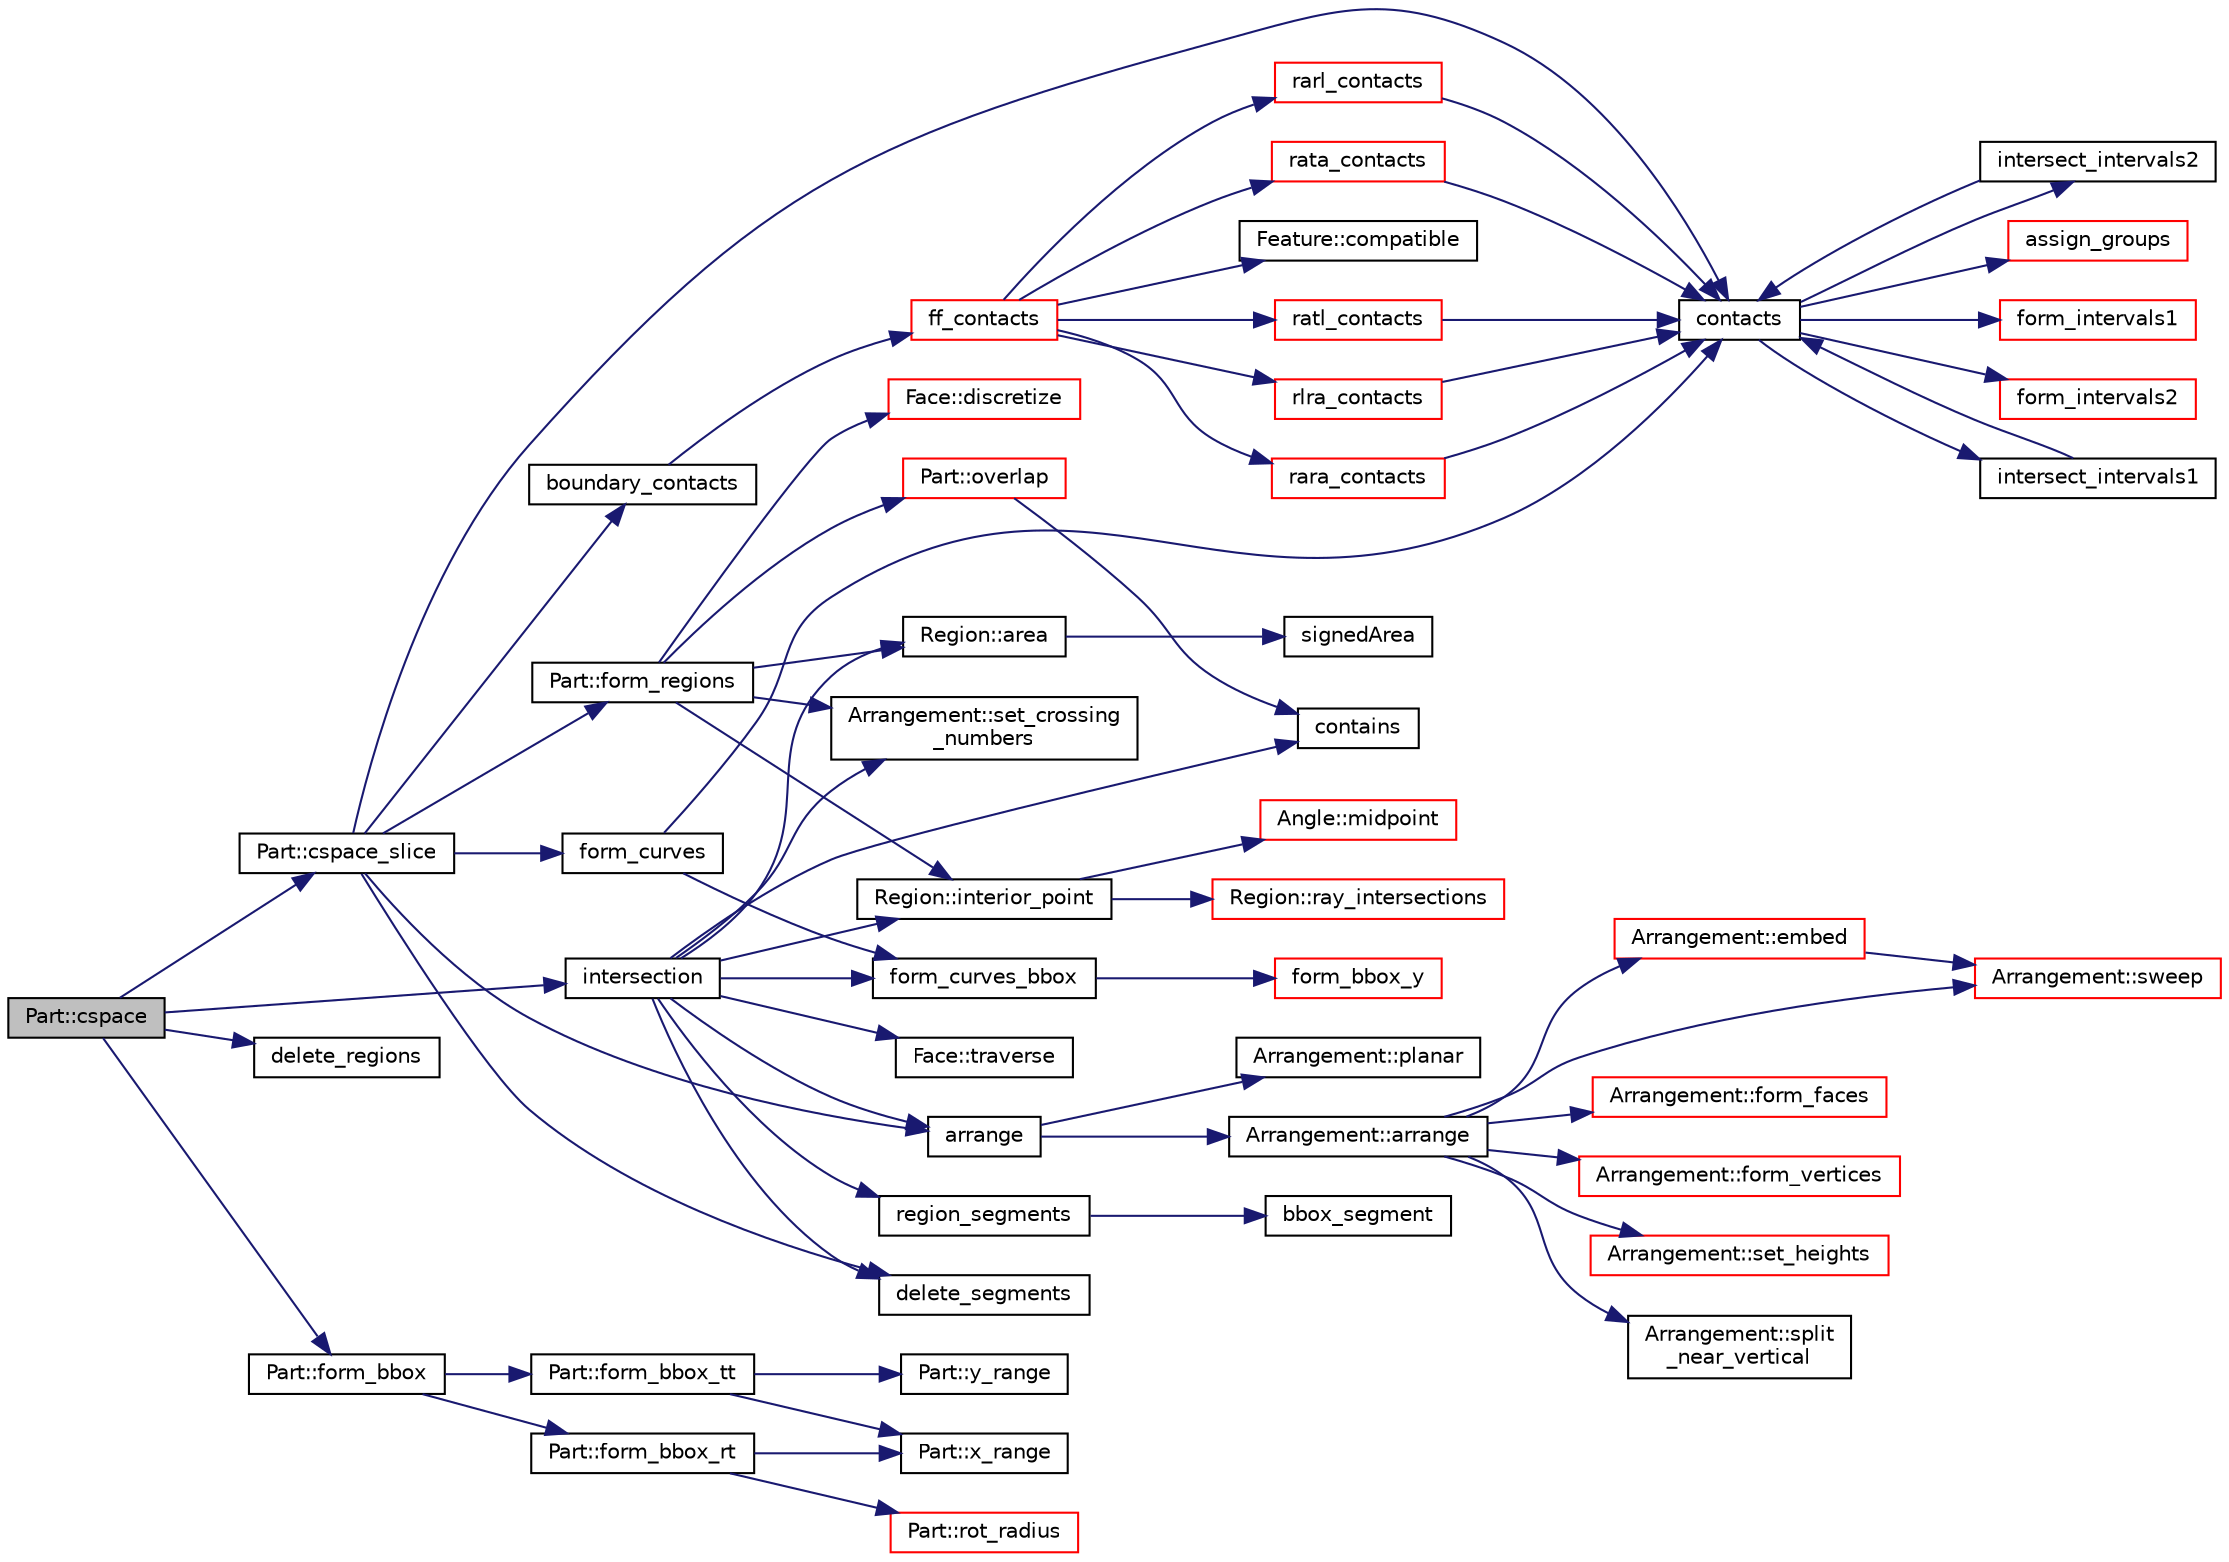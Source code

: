 digraph "Part::cspace"
{
 // LATEX_PDF_SIZE
  edge [fontname="Helvetica",fontsize="10",labelfontname="Helvetica",labelfontsize="10"];
  node [fontname="Helvetica",fontsize="10",shape=record];
  rankdir="LR";
  Node1 [label="Part::cspace",height=0.2,width=0.4,color="black", fillcolor="grey75", style="filled", fontcolor="black",tooltip=" "];
  Node1 -> Node2 [color="midnightblue",fontsize="10",style="solid",fontname="Helvetica"];
  Node2 [label="Part::cspace_slice",height=0.2,width=0.4,color="black", fillcolor="white", style="filled",URL="$db/d16/class_part.html#aa13a2e3545f09854a75612909db0fe3d",tooltip=" "];
  Node2 -> Node3 [color="midnightblue",fontsize="10",style="solid",fontname="Helvetica"];
  Node3 [label="arrange",height=0.2,width=0.4,color="black", fillcolor="white", style="filled",URL="$d0/d11/arrange_8_c.html#a8f0f410db8738d9121c7b0a2629abd5d",tooltip=" "];
  Node3 -> Node4 [color="midnightblue",fontsize="10",style="solid",fontname="Helvetica"];
  Node4 [label="Arrangement::arrange",height=0.2,width=0.4,color="black", fillcolor="white", style="filled",URL="$d8/d46/class_arrangement.html#aa48e67ecbf171616e989d936e221a4e1",tooltip=" "];
  Node4 -> Node5 [color="midnightblue",fontsize="10",style="solid",fontname="Helvetica"];
  Node5 [label="Arrangement::embed",height=0.2,width=0.4,color="red", fillcolor="white", style="filled",URL="$d8/d46/class_arrangement.html#a837e4a1bfbca4ab14ed01a24ce7515c3",tooltip=" "];
  Node5 -> Node17 [color="midnightblue",fontsize="10",style="solid",fontname="Helvetica"];
  Node17 [label="Arrangement::sweep",height=0.2,width=0.4,color="red", fillcolor="white", style="filled",URL="$d8/d46/class_arrangement.html#ab638b3ef9af934a17614629b863c5de6",tooltip=" "];
  Node4 -> Node63 [color="midnightblue",fontsize="10",style="solid",fontname="Helvetica"];
  Node63 [label="Arrangement::form_faces",height=0.2,width=0.4,color="red", fillcolor="white", style="filled",URL="$d8/d46/class_arrangement.html#a4a4e0faf951ffd402c51b37ee383c0f2",tooltip=" "];
  Node4 -> Node70 [color="midnightblue",fontsize="10",style="solid",fontname="Helvetica"];
  Node70 [label="Arrangement::form_vertices",height=0.2,width=0.4,color="red", fillcolor="white", style="filled",URL="$d8/d46/class_arrangement.html#a7e203ff49daed9d0cbb8a8c3f4a5e4d7",tooltip=" "];
  Node4 -> Node72 [color="midnightblue",fontsize="10",style="solid",fontname="Helvetica"];
  Node72 [label="Arrangement::set_heights",height=0.2,width=0.4,color="red", fillcolor="white", style="filled",URL="$d8/d46/class_arrangement.html#a30f38146a5c6d702e2fa799c877c5b9b",tooltip=" "];
  Node4 -> Node75 [color="midnightblue",fontsize="10",style="solid",fontname="Helvetica"];
  Node75 [label="Arrangement::split\l_near_vertical",height=0.2,width=0.4,color="black", fillcolor="white", style="filled",URL="$d8/d46/class_arrangement.html#a406f7d20fee3b3b5c4763ba373de575a",tooltip=" "];
  Node4 -> Node17 [color="midnightblue",fontsize="10",style="solid",fontname="Helvetica"];
  Node3 -> Node76 [color="midnightblue",fontsize="10",style="solid",fontname="Helvetica"];
  Node76 [label="Arrangement::planar",height=0.2,width=0.4,color="black", fillcolor="white", style="filled",URL="$d8/d46/class_arrangement.html#af28f7ac0fe77372bc47af2ca03fe3e2a",tooltip=" "];
  Node2 -> Node77 [color="midnightblue",fontsize="10",style="solid",fontname="Helvetica"];
  Node77 [label="boundary_contacts",height=0.2,width=0.4,color="black", fillcolor="white", style="filled",URL="$d6/d39/cs_8_c.html#a30a9ef5a79bae429ee0c6947c9653f9a",tooltip=" "];
  Node77 -> Node78 [color="midnightblue",fontsize="10",style="solid",fontname="Helvetica"];
  Node78 [label="ff_contacts",height=0.2,width=0.4,color="red", fillcolor="white", style="filled",URL="$d6/d39/cs_8_c.html#afe4e4956749b12cf1bc61aa7def7e7b0",tooltip=" "];
  Node78 -> Node79 [color="midnightblue",fontsize="10",style="solid",fontname="Helvetica"];
  Node79 [label="Feature::compatible",height=0.2,width=0.4,color="black", fillcolor="white", style="filled",URL="$d7/d76/class_feature.html#a558bb7cbbf38756b664226c4033ea841",tooltip=" "];
  Node78 -> Node80 [color="midnightblue",fontsize="10",style="solid",fontname="Helvetica"];
  Node80 [label="rara_contacts",height=0.2,width=0.4,color="red", fillcolor="white", style="filled",URL="$d6/d39/cs_8_c.html#ab8e3c2493ba1d053ad71df202e6756ac",tooltip=" "];
  Node80 -> Node81 [color="midnightblue",fontsize="10",style="solid",fontname="Helvetica"];
  Node81 [label="contacts",height=0.2,width=0.4,color="black", fillcolor="white", style="filled",URL="$d6/d39/cs_8_c.html#abcd699cfbf8e64e6e6bb76bd8dda4579",tooltip=" "];
  Node81 -> Node82 [color="midnightblue",fontsize="10",style="solid",fontname="Helvetica"];
  Node82 [label="assign_groups",height=0.2,width=0.4,color="red", fillcolor="white", style="filled",URL="$d6/d39/cs_8_c.html#ae2d6005c9e2d3cb6672f64ff3126a498",tooltip=" "];
  Node81 -> Node88 [color="midnightblue",fontsize="10",style="solid",fontname="Helvetica"];
  Node88 [label="form_intervals1",height=0.2,width=0.4,color="red", fillcolor="white", style="filled",URL="$d6/d39/cs_8_c.html#afe96afa91adada0de2001ee6839aa644",tooltip=" "];
  Node81 -> Node96 [color="midnightblue",fontsize="10",style="solid",fontname="Helvetica"];
  Node96 [label="form_intervals2",height=0.2,width=0.4,color="red", fillcolor="white", style="filled",URL="$d6/d39/cs_8_c.html#a2398ecdadc9278929edc598f4fbbe282",tooltip=" "];
  Node81 -> Node99 [color="midnightblue",fontsize="10",style="solid",fontname="Helvetica"];
  Node99 [label="intersect_intervals1",height=0.2,width=0.4,color="black", fillcolor="white", style="filled",URL="$d6/d39/cs_8_c.html#ac754ad19af0930c2c018430a45cb7171",tooltip=" "];
  Node99 -> Node81 [color="midnightblue",fontsize="10",style="solid",fontname="Helvetica"];
  Node81 -> Node100 [color="midnightblue",fontsize="10",style="solid",fontname="Helvetica"];
  Node100 [label="intersect_intervals2",height=0.2,width=0.4,color="black", fillcolor="white", style="filled",URL="$d6/d39/cs_8_c.html#a3ca8f4a71e9d1433d3870b2c8933d580",tooltip=" "];
  Node100 -> Node81 [color="midnightblue",fontsize="10",style="solid",fontname="Helvetica"];
  Node78 -> Node121 [color="midnightblue",fontsize="10",style="solid",fontname="Helvetica"];
  Node121 [label="rarl_contacts",height=0.2,width=0.4,color="red", fillcolor="white", style="filled",URL="$d6/d39/cs_8_c.html#a8a1c80d67895aade92b4f545e8edceb6",tooltip=" "];
  Node121 -> Node81 [color="midnightblue",fontsize="10",style="solid",fontname="Helvetica"];
  Node78 -> Node126 [color="midnightblue",fontsize="10",style="solid",fontname="Helvetica"];
  Node126 [label="rata_contacts",height=0.2,width=0.4,color="red", fillcolor="white", style="filled",URL="$d6/d39/cs_8_c.html#ad3eae846d1509643e9db0ce26bbdf93e",tooltip=" "];
  Node126 -> Node81 [color="midnightblue",fontsize="10",style="solid",fontname="Helvetica"];
  Node78 -> Node132 [color="midnightblue",fontsize="10",style="solid",fontname="Helvetica"];
  Node132 [label="ratl_contacts",height=0.2,width=0.4,color="red", fillcolor="white", style="filled",URL="$d6/d39/cs_8_c.html#ad81f80d6867b34ccd432d04dea44b35b",tooltip=" "];
  Node132 -> Node81 [color="midnightblue",fontsize="10",style="solid",fontname="Helvetica"];
  Node78 -> Node137 [color="midnightblue",fontsize="10",style="solid",fontname="Helvetica"];
  Node137 [label="rlra_contacts",height=0.2,width=0.4,color="red", fillcolor="white", style="filled",URL="$d6/d39/cs_8_c.html#acc5de9338a915db4b9a979b110349465",tooltip=" "];
  Node137 -> Node81 [color="midnightblue",fontsize="10",style="solid",fontname="Helvetica"];
  Node2 -> Node81 [color="midnightblue",fontsize="10",style="solid",fontname="Helvetica"];
  Node2 -> Node161 [color="midnightblue",fontsize="10",style="solid",fontname="Helvetica"];
  Node161 [label="delete_segments",height=0.2,width=0.4,color="black", fillcolor="white", style="filled",URL="$d0/d11/arrange_8_c.html#ad281dbb75f898810d2d7ab25fbabbe98",tooltip=" "];
  Node2 -> Node162 [color="midnightblue",fontsize="10",style="solid",fontname="Helvetica"];
  Node162 [label="form_curves",height=0.2,width=0.4,color="black", fillcolor="white", style="filled",URL="$d6/d39/cs_8_c.html#a4b7de9e5dc6417dd0d5406ebc4229875",tooltip=" "];
  Node162 -> Node81 [color="midnightblue",fontsize="10",style="solid",fontname="Helvetica"];
  Node162 -> Node163 [color="midnightblue",fontsize="10",style="solid",fontname="Helvetica"];
  Node163 [label="form_curves_bbox",height=0.2,width=0.4,color="black", fillcolor="white", style="filled",URL="$d6/d39/cs_8_c.html#a482936b55574b568da61cb5eada15921",tooltip=" "];
  Node163 -> Node164 [color="midnightblue",fontsize="10",style="solid",fontname="Helvetica"];
  Node164 [label="form_bbox_y",height=0.2,width=0.4,color="red", fillcolor="white", style="filled",URL="$d6/d39/cs_8_c.html#aa7cd0a64787cd04f01dee36ddd743cbd",tooltip=" "];
  Node2 -> Node166 [color="midnightblue",fontsize="10",style="solid",fontname="Helvetica"];
  Node166 [label="Part::form_regions",height=0.2,width=0.4,color="black", fillcolor="white", style="filled",URL="$db/d16/class_part.html#a7b802302c9299086aa98cc314fed33d0",tooltip=" "];
  Node166 -> Node167 [color="midnightblue",fontsize="10",style="solid",fontname="Helvetica"];
  Node167 [label="Region::area",height=0.2,width=0.4,color="black", fillcolor="white", style="filled",URL="$df/d6c/class_region.html#ab694b0cf7e7ce0eb31b2d8b93201b6b9",tooltip=" "];
  Node167 -> Node168 [color="midnightblue",fontsize="10",style="solid",fontname="Helvetica"];
  Node168 [label="signedArea",height=0.2,width=0.4,color="black", fillcolor="white", style="filled",URL="$d5/d00/point_8_c.html#ac3461a08db55ea6d28a406f79a317cbd",tooltip=" "];
  Node166 -> Node169 [color="midnightblue",fontsize="10",style="solid",fontname="Helvetica"];
  Node169 [label="Face::discretize",height=0.2,width=0.4,color="red", fillcolor="white", style="filled",URL="$d5/d2a/class_face.html#a0ff0e0b604821fb1350646a46f7b34e5",tooltip=" "];
  Node166 -> Node174 [color="midnightblue",fontsize="10",style="solid",fontname="Helvetica"];
  Node174 [label="Region::interior_point",height=0.2,width=0.4,color="black", fillcolor="white", style="filled",URL="$df/d6c/class_region.html#adefc4eeb2fc71edce16765fadb188f54",tooltip=" "];
  Node174 -> Node175 [color="midnightblue",fontsize="10",style="solid",fontname="Helvetica"];
  Node175 [label="Angle::midpoint",height=0.2,width=0.4,color="red", fillcolor="white", style="filled",URL="$d2/d39/class_angle.html#ae629906afe7b1653d224d953c857495a",tooltip=" "];
  Node174 -> Node177 [color="midnightblue",fontsize="10",style="solid",fontname="Helvetica"];
  Node177 [label="Region::ray_intersections",height=0.2,width=0.4,color="red", fillcolor="white", style="filled",URL="$df/d6c/class_region.html#a651358fb7bf2d65c3e6b185e5bfbb4b8",tooltip=" "];
  Node166 -> Node180 [color="midnightblue",fontsize="10",style="solid",fontname="Helvetica"];
  Node180 [label="Part::overlap",height=0.2,width=0.4,color="red", fillcolor="white", style="filled",URL="$db/d16/class_part.html#afaebfd8f7c84e180ce99b2c188b8e28f",tooltip=" "];
  Node180 -> Node66 [color="midnightblue",fontsize="10",style="solid",fontname="Helvetica"];
  Node66 [label="contains",height=0.2,width=0.4,color="black", fillcolor="white", style="filled",URL="$d7/d5f/system_8_c.html#a7d7ac1def01662e67c5442394bdd3bb0",tooltip=" "];
  Node166 -> Node184 [color="midnightblue",fontsize="10",style="solid",fontname="Helvetica"];
  Node184 [label="Arrangement::set_crossing\l_numbers",height=0.2,width=0.4,color="black", fillcolor="white", style="filled",URL="$d8/d46/class_arrangement.html#ac8aba3d8b28ba91cc00caaceac51d010",tooltip=" "];
  Node1 -> Node185 [color="midnightblue",fontsize="10",style="solid",fontname="Helvetica"];
  Node185 [label="delete_regions",height=0.2,width=0.4,color="black", fillcolor="white", style="filled",URL="$d1/d25/region_8_c.html#a1647f8fdd7436cfc14c1663a8fb56ebe",tooltip=" "];
  Node1 -> Node186 [color="midnightblue",fontsize="10",style="solid",fontname="Helvetica"];
  Node186 [label="Part::form_bbox",height=0.2,width=0.4,color="black", fillcolor="white", style="filled",URL="$db/d16/class_part.html#a72217419c9722ab419a277f89dd66bb2",tooltip=" "];
  Node186 -> Node187 [color="midnightblue",fontsize="10",style="solid",fontname="Helvetica"];
  Node187 [label="Part::form_bbox_rt",height=0.2,width=0.4,color="black", fillcolor="white", style="filled",URL="$db/d16/class_part.html#a1145fc11374252d233a0cf9d979226d0",tooltip=" "];
  Node187 -> Node188 [color="midnightblue",fontsize="10",style="solid",fontname="Helvetica"];
  Node188 [label="Part::rot_radius",height=0.2,width=0.4,color="red", fillcolor="white", style="filled",URL="$db/d16/class_part.html#a9fa4e0d3894d91faabca8018c8f806e2",tooltip=" "];
  Node187 -> Node189 [color="midnightblue",fontsize="10",style="solid",fontname="Helvetica"];
  Node189 [label="Part::x_range",height=0.2,width=0.4,color="black", fillcolor="white", style="filled",URL="$db/d16/class_part.html#a1bde9e44c4b66938838e75a654c529d5",tooltip=" "];
  Node186 -> Node190 [color="midnightblue",fontsize="10",style="solid",fontname="Helvetica"];
  Node190 [label="Part::form_bbox_tt",height=0.2,width=0.4,color="black", fillcolor="white", style="filled",URL="$db/d16/class_part.html#adad608e8915dc008798090f9bbf58dcd",tooltip=" "];
  Node190 -> Node189 [color="midnightblue",fontsize="10",style="solid",fontname="Helvetica"];
  Node190 -> Node191 [color="midnightblue",fontsize="10",style="solid",fontname="Helvetica"];
  Node191 [label="Part::y_range",height=0.2,width=0.4,color="black", fillcolor="white", style="filled",URL="$db/d16/class_part.html#a432687c5ffe7c557fd27633cdb2f2847",tooltip=" "];
  Node1 -> Node192 [color="midnightblue",fontsize="10",style="solid",fontname="Helvetica"];
  Node192 [label="intersection",height=0.2,width=0.4,color="black", fillcolor="white", style="filled",URL="$d7/d5f/system_8_c.html#abc261e01d8f1e11eebaa933f9f6890ab",tooltip=" "];
  Node192 -> Node167 [color="midnightblue",fontsize="10",style="solid",fontname="Helvetica"];
  Node192 -> Node3 [color="midnightblue",fontsize="10",style="solid",fontname="Helvetica"];
  Node192 -> Node66 [color="midnightblue",fontsize="10",style="solid",fontname="Helvetica"];
  Node192 -> Node161 [color="midnightblue",fontsize="10",style="solid",fontname="Helvetica"];
  Node192 -> Node163 [color="midnightblue",fontsize="10",style="solid",fontname="Helvetica"];
  Node192 -> Node174 [color="midnightblue",fontsize="10",style="solid",fontname="Helvetica"];
  Node192 -> Node193 [color="midnightblue",fontsize="10",style="solid",fontname="Helvetica"];
  Node193 [label="region_segments",height=0.2,width=0.4,color="black", fillcolor="white", style="filled",URL="$d7/d5f/system_8_c.html#a660c3a3ae325298d0792a433ab9c9683",tooltip=" "];
  Node193 -> Node194 [color="midnightblue",fontsize="10",style="solid",fontname="Helvetica"];
  Node194 [label="bbox_segment",height=0.2,width=0.4,color="black", fillcolor="white", style="filled",URL="$d7/d5f/system_8_c.html#a82cbf5939ab5e9004e60e80823669680",tooltip=" "];
  Node192 -> Node184 [color="midnightblue",fontsize="10",style="solid",fontname="Helvetica"];
  Node192 -> Node195 [color="midnightblue",fontsize="10",style="solid",fontname="Helvetica"];
  Node195 [label="Face::traverse",height=0.2,width=0.4,color="black", fillcolor="white", style="filled",URL="$d5/d2a/class_face.html#a3827ab35011657d59b73d5c1603dbe27",tooltip=" "];
}
